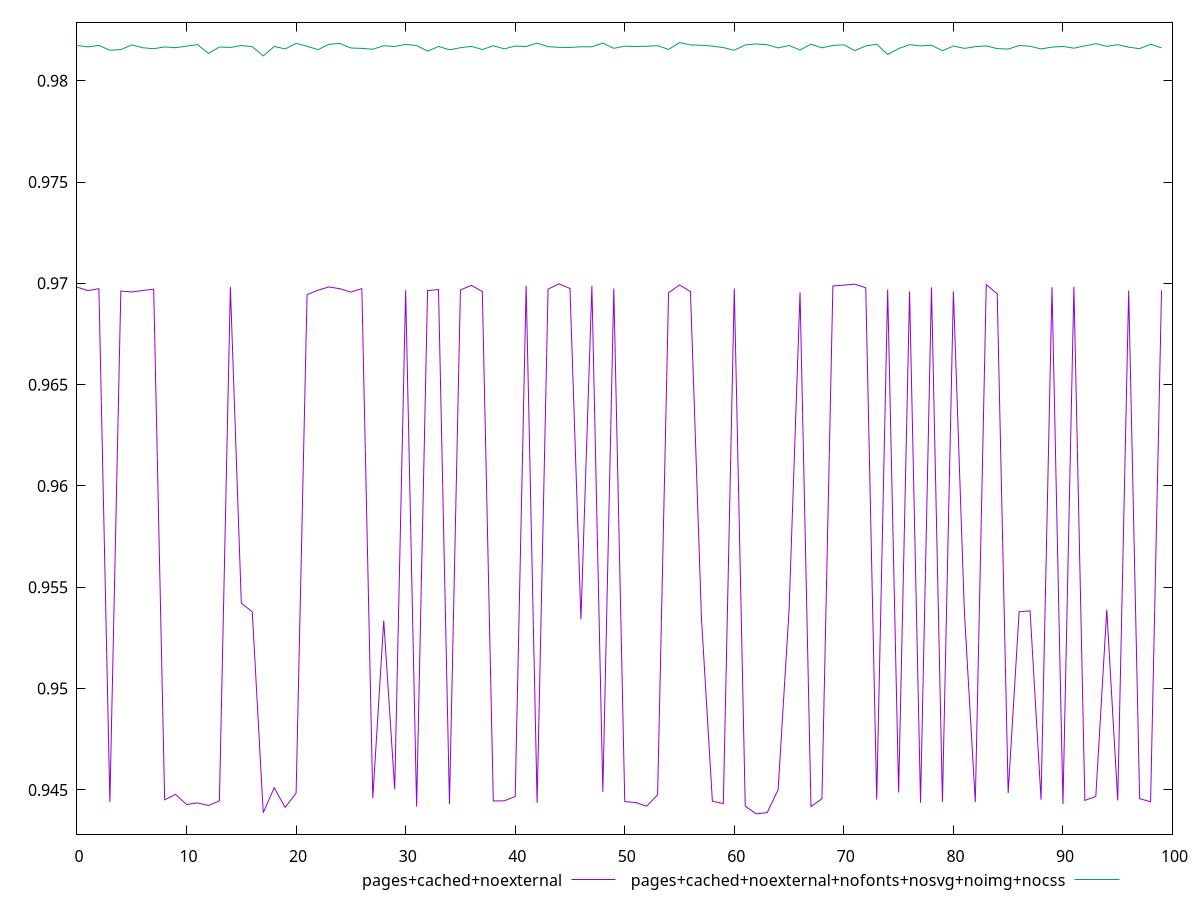 $_pagesCachedNoexternal <<EOF
0.969815714191809
0.9696395155677071
0.9697378940194878
0.944407819465668
0.9696207869410118
0.9695725549026792
0.9696492637468974
0.9697115720903988
0.9445116748948423
0.9447785388146521
0.9442810878921112
0.9443586186808409
0.9442324490512906
0.9444625992429347
0.9698165564331006
0.9542194858753041
0.9537871510506359
0.9438750611159565
0.9451102325570586
0.9441392428641504
0.9448441139703012
0.9694406971361349
0.969663217044503
0.9698222366867115
0.9697345911202331
0.9695679974116888
0.9697405056587474
0.9445910298060379
0.9533589819818202
0.9450313307539359
0.9696567983209751
0.9441786681803188
0.9696430229858461
0.9696943543274201
0.9443043341347634
0.9696721694350283
0.9699027612164445
0.9695940754595436
0.9444557176450321
0.9444615044764317
0.9446773993320652
0.9698856939992643
0.9443622913521781
0.9697141043757205
0.9699760042600412
0.9697465809730696
0.953421203936275
0.9698820435970718
0.9449035728057286
0.9697441940155692
0.9444233687977306
0.9443766349475476
0.9441986655574282
0.9447618001468132
0.969532044507188
0.9699204658925562
0.9695918608249618
0.9535025597538733
0.9444387070232205
0.9443265436844661
0.9697480525706881
0.9441990641556408
0.943818659790264
0.9438781687915663
0.9450116370946606
0.9538912946715461
0.9695559620850455
0.9441787466095344
0.9445661868245683
0.9698689069501023
0.9699120614787262
0.969959606949522
0.9697838950685733
0.9445262174955569
0.9696949741683276
0.9448702923983228
0.9695979823261709
0.9443700211147269
0.9698030070569302
0.9444098667759522
0.9696055520865872
0.9538105127530174
0.9443949673544476
0.9699384140864882
0.9694831264081069
0.9448485597514347
0.95379293662775
0.9538354092575859
0.9445212225933786
0.9698091907895345
0.9442954436512041
0.9698363716171208
0.9444827850093174
0.9446764630744705
0.9538944812216695
0.944483299697082
0.9696421776319804
0.9445697538861441
0.9444174427467722
0.9696467459599122
EOF
$_pagesCachedNoexternalNofontsNosvgNoimgNocss <<EOF
0.9817429962486482
0.9816676794407502
0.9817447615623089
0.9815034549565644
0.98153572235849
0.9817646149343371
0.9816281431770575
0.981578203696409
0.9816668039190127
0.9816289683808133
0.9817080255216099
0.9817824793643007
0.9813453602251632
0.9816646729346563
0.9816405314725178
0.9817368520508067
0.9816783314869628
0.9812232259159619
0.9816903493978486
0.9815685135758901
0.9818442266906124
0.98170182187688
0.9815304883882546
0.9818001460999182
0.9818363017811154
0.9816143882165982
0.9815957339974006
0.9815523039478702
0.9817270132666692
0.9816890114806796
0.9817948351318051
0.9817351504304728
0.9814586443586637
0.9816896161245667
0.9815260882259131
0.9816275435991288
0.981693957582966
0.9815386268088339
0.981721989728434
0.981574127808238
0.981709208230133
0.9816862453831796
0.9818552945916583
0.9816817482594262
0.981646324045437
0.9816395906257636
0.9816759246862432
0.9816713228504678
0.9818566370051371
0.9815992967798297
0.9817049078066726
0.9816884132557956
0.9816995329167117
0.9817311431697129
0.9815431930887457
0.9818828196992779
0.9817651665632087
0.9817490748578115
0.9817067977636564
0.9816342993626264
0.9815032347463908
0.981766199233213
0.9818132876471797
0.9817768763726376
0.9816188449977957
0.9817380206482695
0.98151594572495
0.9818035922188377
0.9816213923209678
0.9817419562640018
0.9817718365241543
0.9814834409349353
0.9817146647270688
0.98180357940881
0.9812940380082799
0.9815859403822019
0.9817806652517863
0.9817185395162584
0.9817524762232464
0.9814819631106475
0.9817126982022413
0.9815938814232257
0.9816811434386546
0.9817161106093315
0.9815846231061265
0.9815610498200057
0.9817385535631713
0.9817005938354114
0.9815673699129374
0.981658871425116
0.9816947100311415
0.9816059499224953
0.9817187901052612
0.9818287456581712
0.9816966199973146
0.9817769789551141
0.9816540154833979
0.9815822660551003
0.9818012670981688
0.9816198897518083
EOF
set key outside below
set terminal pngcairo
set output "report_00004_2020-11-02T20-21-41.718Z/first-contentful-paint/first-contentful-paint_pages+cached+noexternal_pages+cached+noexternal+nofonts+nosvg+noimg+nocss.png"
set yrange [0.942818659790264:0.9828828196992779]
plot $_pagesCachedNoexternal title "pages+cached+noexternal" with line ,$_pagesCachedNoexternalNofontsNosvgNoimgNocss title "pages+cached+noexternal+nofonts+nosvg+noimg+nocss" with line ,